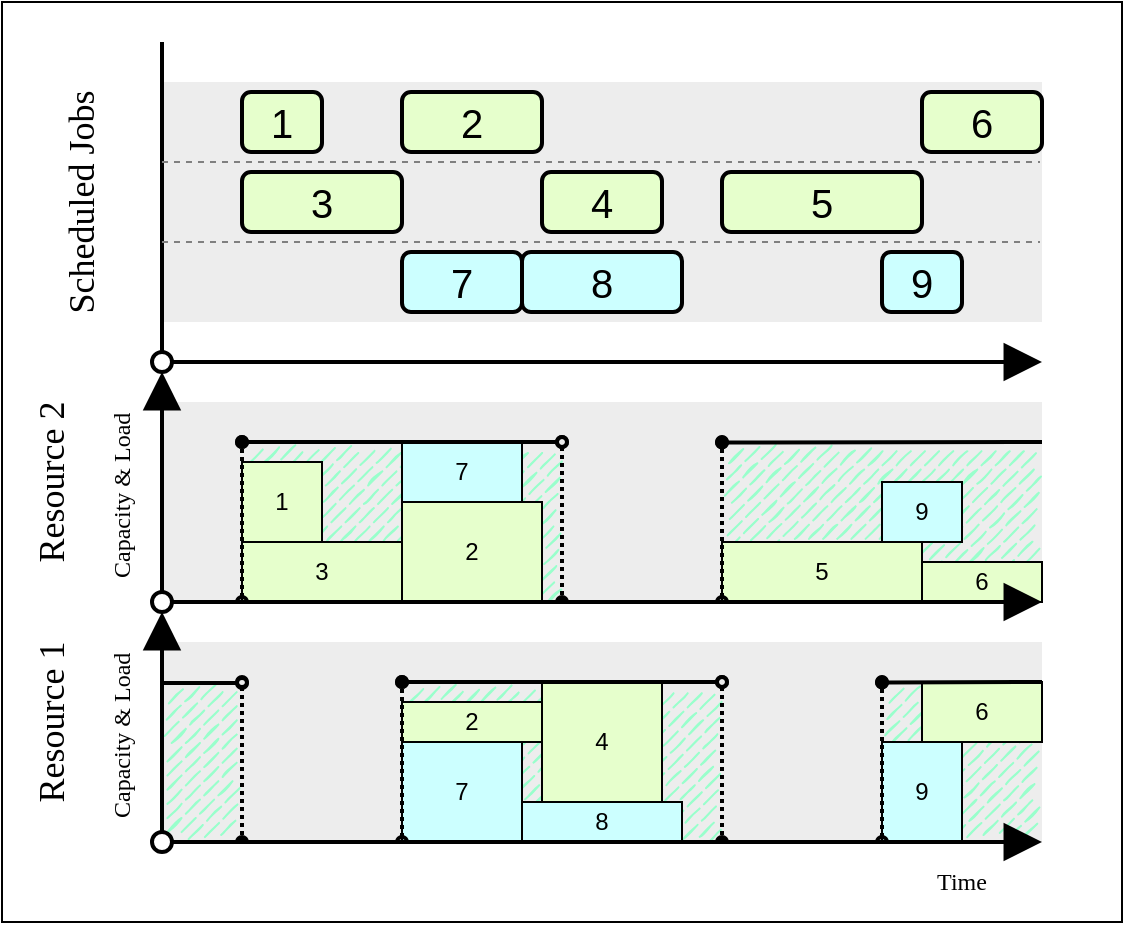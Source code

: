 <mxfile version="21.6.8" type="device" pages="2">
  <diagram name="Schedule" id="iuuxM2fqZh6BfqxOe8Nl">
    <mxGraphModel dx="973" dy="559" grid="1" gridSize="10" guides="1" tooltips="1" connect="1" arrows="1" fold="1" page="1" pageScale="1" pageWidth="827" pageHeight="1169" math="0" shadow="0">
      <root>
        <mxCell id="0" />
        <mxCell id="1" parent="0" />
        <mxCell id="cR3hgSFsSc1Ssb7ASp3C-1" value="" style="rounded=0;whiteSpace=wrap;html=1;movable=1;resizable=1;rotatable=1;deletable=1;editable=1;locked=0;connectable=1;" parent="1" vertex="1">
          <mxGeometry x="160" y="140" width="560" height="460" as="geometry" />
        </mxCell>
        <mxCell id="cR3hgSFsSc1Ssb7ASp3C-166" value="" style="group" parent="1" vertex="1" connectable="0">
          <mxGeometry x="240" y="180" width="440" height="380" as="geometry" />
        </mxCell>
        <mxCell id="cR3hgSFsSc1Ssb7ASp3C-162" value="" style="rounded=0;whiteSpace=wrap;html=1;glass=0;sketch=0;fillStyle=auto;sketchStyle=rough;fontSize=20;strokeColor=none;strokeWidth=1;fillColor=#EDEDED;gradientColor=none;gradientDirection=north;container=0;movable=1;resizable=1;rotatable=1;deletable=1;editable=1;locked=0;connectable=1;" parent="cR3hgSFsSc1Ssb7ASp3C-166" vertex="1">
          <mxGeometry y="280" width="440" height="100" as="geometry" />
        </mxCell>
        <mxCell id="cR3hgSFsSc1Ssb7ASp3C-161" value="" style="rounded=0;whiteSpace=wrap;html=1;glass=0;sketch=0;fillStyle=auto;sketchStyle=rough;fontSize=20;strokeColor=none;strokeWidth=1;fillColor=#EDEDED;gradientColor=none;gradientDirection=north;container=0;movable=1;resizable=1;rotatable=1;deletable=1;editable=1;locked=0;connectable=1;" parent="cR3hgSFsSc1Ssb7ASp3C-166" vertex="1">
          <mxGeometry y="160" width="440" height="100" as="geometry" />
        </mxCell>
        <mxCell id="cR3hgSFsSc1Ssb7ASp3C-11" value="" style="rounded=0;whiteSpace=wrap;html=1;glass=0;sketch=0;fillStyle=auto;sketchStyle=rough;fontSize=20;strokeColor=none;strokeWidth=1;fillColor=#EDEDED;gradientColor=none;gradientDirection=north;container=0;movable=1;resizable=1;rotatable=1;deletable=1;editable=1;locked=0;connectable=1;" parent="cR3hgSFsSc1Ssb7ASp3C-166" vertex="1">
          <mxGeometry width="440" height="120" as="geometry" />
        </mxCell>
        <mxCell id="cR3hgSFsSc1Ssb7ASp3C-157" value="" style="group" parent="1" vertex="1" connectable="0">
          <mxGeometry x="240" y="360" width="440" height="200" as="geometry" />
        </mxCell>
        <mxCell id="cR3hgSFsSc1Ssb7ASp3C-126" value="" style="rounded=0;whiteSpace=wrap;html=1;fontSize=20;strokeWidth=1;fillColor=#99FFCC;strokeColor=none;gradientColor=none;gradientDirection=north;sketch=1;sketchStyle=rough;fillStyle=dashed;perimeterSpacing=0;labelBackgroundColor=none;disableMultiStroke=0;disableMultiStrokeFill=0;dashOffset=10;dashGap=3;hachureGap=5;fillWeight=1;hachureAngle=-45;curveFitting=-5.05;simplification=1;zigzagOffset=-10;fontStyle=0;container=0;" parent="cR3hgSFsSc1Ssb7ASp3C-157" vertex="1">
          <mxGeometry y="120" width="40" height="80" as="geometry" />
        </mxCell>
        <mxCell id="cR3hgSFsSc1Ssb7ASp3C-105" value="" style="rounded=0;whiteSpace=wrap;html=1;fontSize=20;strokeWidth=1;fillColor=#99FFCC;strokeColor=none;gradientColor=none;gradientDirection=north;sketch=1;sketchStyle=rough;fillStyle=dashed;perimeterSpacing=0;labelBackgroundColor=none;disableMultiStroke=0;disableMultiStrokeFill=0;dashOffset=10;dashGap=3;hachureGap=5;fillWeight=1;hachureAngle=-45;curveFitting=-5.05;simplification=1;zigzagOffset=-10;fontStyle=0;container=0;" parent="cR3hgSFsSc1Ssb7ASp3C-157" vertex="1">
          <mxGeometry x="280" width="160" height="80" as="geometry" />
        </mxCell>
        <mxCell id="cR3hgSFsSc1Ssb7ASp3C-107" value="" style="rounded=0;whiteSpace=wrap;html=1;fontSize=20;strokeWidth=1;fillColor=#99FFCC;strokeColor=none;gradientColor=none;gradientDirection=north;sketch=1;sketchStyle=rough;fillStyle=dashed;perimeterSpacing=0;labelBackgroundColor=none;disableMultiStroke=0;disableMultiStrokeFill=0;dashOffset=10;dashGap=3;hachureGap=5;fillWeight=1;hachureAngle=-45;curveFitting=-5.05;simplification=1;zigzagOffset=-10;fontStyle=0;container=0;" parent="cR3hgSFsSc1Ssb7ASp3C-157" vertex="1">
          <mxGeometry x="120" y="120" width="160" height="80" as="geometry" />
        </mxCell>
        <mxCell id="cR3hgSFsSc1Ssb7ASp3C-104" value="" style="rounded=0;whiteSpace=wrap;html=1;fontSize=20;strokeWidth=1;fillColor=#99FFCC;strokeColor=none;gradientColor=none;gradientDirection=north;sketch=1;sketchStyle=rough;fillStyle=dashed;perimeterSpacing=0;labelBackgroundColor=none;disableMultiStroke=0;disableMultiStrokeFill=0;dashOffset=10;dashGap=3;hachureGap=5;fillWeight=1;hachureAngle=-45;curveFitting=-5.05;simplification=1;zigzagOffset=-10;fontStyle=0;container=0;" parent="cR3hgSFsSc1Ssb7ASp3C-157" vertex="1">
          <mxGeometry x="40" width="160" height="80" as="geometry" />
        </mxCell>
        <mxCell id="cR3hgSFsSc1Ssb7ASp3C-119" value="" style="rounded=0;whiteSpace=wrap;html=1;fontSize=20;strokeWidth=1;fillColor=#99FFCC;strokeColor=none;gradientColor=none;gradientDirection=north;sketch=1;sketchStyle=rough;fillStyle=dashed;perimeterSpacing=0;labelBackgroundColor=none;disableMultiStroke=0;disableMultiStrokeFill=0;dashOffset=10;dashGap=3;hachureGap=5;fillWeight=1;hachureAngle=-45;curveFitting=-5.05;simplification=1;zigzagOffset=-10;fontStyle=0;container=0;" parent="cR3hgSFsSc1Ssb7ASp3C-157" vertex="1">
          <mxGeometry x="360" y="120" width="80" height="80" as="geometry" />
        </mxCell>
        <mxCell id="cR3hgSFsSc1Ssb7ASp3C-154" value="" style="group" parent="1" vertex="1" connectable="0">
          <mxGeometry x="280" y="360" width="400" height="200" as="geometry" />
        </mxCell>
        <mxCell id="cR3hgSFsSc1Ssb7ASp3C-141" value="3" style="rounded=0;whiteSpace=wrap;html=1;fillColor=#E6FFCC;" parent="cR3hgSFsSc1Ssb7ASp3C-154" vertex="1">
          <mxGeometry y="50" width="80" height="30" as="geometry" />
        </mxCell>
        <mxCell id="cR3hgSFsSc1Ssb7ASp3C-142" value="1" style="rounded=0;whiteSpace=wrap;html=1;fillColor=#E6FFCC;" parent="cR3hgSFsSc1Ssb7ASp3C-154" vertex="1">
          <mxGeometry y="10" width="40" height="40" as="geometry" />
        </mxCell>
        <mxCell id="cR3hgSFsSc1Ssb7ASp3C-143" value="2" style="rounded=0;whiteSpace=wrap;html=1;fillColor=#E6FFCC;" parent="cR3hgSFsSc1Ssb7ASp3C-154" vertex="1">
          <mxGeometry x="80" y="30" width="70" height="50" as="geometry" />
        </mxCell>
        <mxCell id="cR3hgSFsSc1Ssb7ASp3C-144" value="2" style="rounded=0;whiteSpace=wrap;html=1;fillColor=#E6FFCC;" parent="cR3hgSFsSc1Ssb7ASp3C-154" vertex="1">
          <mxGeometry x="80" y="130" width="70" height="20" as="geometry" />
        </mxCell>
        <mxCell id="cR3hgSFsSc1Ssb7ASp3C-145" value="7" style="rounded=0;whiteSpace=wrap;html=1;fillColor=#CCFFFF;" parent="cR3hgSFsSc1Ssb7ASp3C-154" vertex="1">
          <mxGeometry x="80" width="60" height="30" as="geometry" />
        </mxCell>
        <mxCell id="cR3hgSFsSc1Ssb7ASp3C-146" value="7" style="rounded=0;whiteSpace=wrap;html=1;fillColor=#CCFFFF;" parent="cR3hgSFsSc1Ssb7ASp3C-154" vertex="1">
          <mxGeometry x="80" y="150" width="60" height="50" as="geometry" />
        </mxCell>
        <mxCell id="cR3hgSFsSc1Ssb7ASp3C-147" value="4" style="rounded=0;whiteSpace=wrap;html=1;fillColor=#E6FFCC;" parent="cR3hgSFsSc1Ssb7ASp3C-154" vertex="1">
          <mxGeometry x="150" y="120" width="60" height="60" as="geometry" />
        </mxCell>
        <mxCell id="cR3hgSFsSc1Ssb7ASp3C-148" value="8" style="rounded=0;whiteSpace=wrap;html=1;fillColor=#CCFFFF;" parent="cR3hgSFsSc1Ssb7ASp3C-154" vertex="1">
          <mxGeometry x="140" y="180" width="80" height="20" as="geometry" />
        </mxCell>
        <mxCell id="cR3hgSFsSc1Ssb7ASp3C-149" value="9" style="rounded=0;whiteSpace=wrap;html=1;fillColor=#CCFFFF;" parent="cR3hgSFsSc1Ssb7ASp3C-154" vertex="1">
          <mxGeometry x="320" y="150" width="40" height="50" as="geometry" />
        </mxCell>
        <mxCell id="cR3hgSFsSc1Ssb7ASp3C-150" value="9" style="rounded=0;whiteSpace=wrap;html=1;fillColor=#CCFFFF;" parent="cR3hgSFsSc1Ssb7ASp3C-154" vertex="1">
          <mxGeometry x="320" y="20" width="40" height="30" as="geometry" />
        </mxCell>
        <mxCell id="cR3hgSFsSc1Ssb7ASp3C-151" value="5" style="rounded=0;whiteSpace=wrap;html=1;fillColor=#E6FFCC;" parent="cR3hgSFsSc1Ssb7ASp3C-154" vertex="1">
          <mxGeometry x="240" y="50" width="100" height="30" as="geometry" />
        </mxCell>
        <mxCell id="cR3hgSFsSc1Ssb7ASp3C-152" value="6" style="rounded=0;whiteSpace=wrap;html=1;fillColor=#E6FFCC;" parent="cR3hgSFsSc1Ssb7ASp3C-154" vertex="1">
          <mxGeometry x="340" y="120" width="60" height="30" as="geometry" />
        </mxCell>
        <mxCell id="cR3hgSFsSc1Ssb7ASp3C-153" value="6" style="rounded=0;whiteSpace=wrap;html=1;fillColor=#E6FFCC;" parent="cR3hgSFsSc1Ssb7ASp3C-154" vertex="1">
          <mxGeometry x="340" y="60" width="60" height="20" as="geometry" />
        </mxCell>
        <mxCell id="cR3hgSFsSc1Ssb7ASp3C-158" value="" style="group" parent="1" vertex="1" connectable="0">
          <mxGeometry x="280" y="185" width="400" height="110" as="geometry" />
        </mxCell>
        <mxCell id="cR3hgSFsSc1Ssb7ASp3C-132" value="1" style="rounded=1;whiteSpace=wrap;html=1;fontStyle=0;fontSize=20;strokeWidth=2;fillColor=#E6FFCC;" parent="cR3hgSFsSc1Ssb7ASp3C-158" vertex="1">
          <mxGeometry width="40" height="30" as="geometry" />
        </mxCell>
        <mxCell id="cR3hgSFsSc1Ssb7ASp3C-133" value="2" style="rounded=1;whiteSpace=wrap;html=1;fontStyle=0;fontSize=20;strokeWidth=2;fillColor=#E6FFCC;" parent="cR3hgSFsSc1Ssb7ASp3C-158" vertex="1">
          <mxGeometry x="80" width="70" height="30" as="geometry" />
        </mxCell>
        <mxCell id="cR3hgSFsSc1Ssb7ASp3C-134" value="3" style="rounded=1;whiteSpace=wrap;html=1;fontStyle=0;fontSize=20;strokeWidth=2;fillColor=#E6FFCC;" parent="cR3hgSFsSc1Ssb7ASp3C-158" vertex="1">
          <mxGeometry y="40" width="80" height="30" as="geometry" />
        </mxCell>
        <mxCell id="cR3hgSFsSc1Ssb7ASp3C-135" value="5" style="rounded=1;whiteSpace=wrap;html=1;fontStyle=0;fontSize=20;strokeWidth=2;fillColor=#E6FFCC;" parent="cR3hgSFsSc1Ssb7ASp3C-158" vertex="1">
          <mxGeometry x="240" y="40" width="100" height="30" as="geometry" />
        </mxCell>
        <mxCell id="cR3hgSFsSc1Ssb7ASp3C-136" value="4" style="rounded=1;whiteSpace=wrap;html=1;fontStyle=0;fontSize=20;strokeWidth=2;fillColor=#E6FFCC;" parent="cR3hgSFsSc1Ssb7ASp3C-158" vertex="1">
          <mxGeometry x="150" y="40" width="60" height="30" as="geometry" />
        </mxCell>
        <mxCell id="cR3hgSFsSc1Ssb7ASp3C-137" value="6" style="rounded=1;whiteSpace=wrap;html=1;fontStyle=0;fontSize=20;strokeWidth=2;fillColor=#E6FFCC;strokeColor=#000000;shadow=0;" parent="cR3hgSFsSc1Ssb7ASp3C-158" vertex="1">
          <mxGeometry x="340" width="60" height="30" as="geometry" />
        </mxCell>
        <mxCell id="cR3hgSFsSc1Ssb7ASp3C-138" value="7" style="rounded=1;whiteSpace=wrap;html=1;fontStyle=0;fontSize=20;strokeWidth=2;fillColor=#CCFFFF;" parent="cR3hgSFsSc1Ssb7ASp3C-158" vertex="1">
          <mxGeometry x="80" y="80" width="60" height="30" as="geometry" />
        </mxCell>
        <mxCell id="cR3hgSFsSc1Ssb7ASp3C-139" value="8" style="rounded=1;whiteSpace=wrap;html=1;fontStyle=0;fontSize=20;strokeWidth=2;fillColor=#CCFFFF;" parent="cR3hgSFsSc1Ssb7ASp3C-158" vertex="1">
          <mxGeometry x="140" y="80" width="80" height="30" as="geometry" />
        </mxCell>
        <mxCell id="cR3hgSFsSc1Ssb7ASp3C-140" value="9" style="rounded=1;whiteSpace=wrap;html=1;fontStyle=0;fontSize=20;strokeWidth=2;fillColor=#CCFFFF;strokeColor=#000000;perimeterSpacing=0;glass=0;shadow=0;" parent="cR3hgSFsSc1Ssb7ASp3C-158" vertex="1">
          <mxGeometry x="320" y="80" width="40" height="30" as="geometry" />
        </mxCell>
        <mxCell id="cR3hgSFsSc1Ssb7ASp3C-167" value="" style="group" parent="1" vertex="1" connectable="0">
          <mxGeometry x="235" y="160" width="445" height="411" as="geometry" />
        </mxCell>
        <mxCell id="cR3hgSFsSc1Ssb7ASp3C-87" value="" style="endArrow=oval;html=1;rounded=0;fontSize=20;targetPerimeterSpacing=0;strokeWidth=2;startArrow=oval;startFill=1;endSize=5;startSize=5;endFill=0;movable=1;resizable=1;rotatable=1;deletable=1;editable=1;locked=0;connectable=1;" parent="cR3hgSFsSc1Ssb7ASp3C-167" edge="1">
          <mxGeometry width="50" height="50" relative="1" as="geometry">
            <mxPoint x="45" y="200" as="sourcePoint" />
            <mxPoint x="205" y="200" as="targetPoint" />
          </mxGeometry>
        </mxCell>
        <mxCell id="cR3hgSFsSc1Ssb7ASp3C-88" value="" style="endArrow=oval;html=1;rounded=0;fontSize=20;targetPerimeterSpacing=0;strokeWidth=2;startArrow=oval;startFill=0;endSize=5;startSize=5;jumpStyle=none;jumpSize=6;dashed=1;dashPattern=1 1;endFill=1;movable=1;resizable=1;rotatable=1;deletable=1;editable=1;locked=0;connectable=1;" parent="cR3hgSFsSc1Ssb7ASp3C-167" edge="1">
          <mxGeometry width="50" height="50" relative="1" as="geometry">
            <mxPoint x="45" y="280" as="sourcePoint" />
            <mxPoint x="45" y="200" as="targetPoint" />
          </mxGeometry>
        </mxCell>
        <mxCell id="cR3hgSFsSc1Ssb7ASp3C-89" value="" style="endArrow=oval;html=1;rounded=0;fontSize=20;targetPerimeterSpacing=0;strokeWidth=2;startArrow=oval;startFill=0;endSize=5;startSize=5;jumpStyle=none;jumpSize=6;dashed=1;dashPattern=1 1;endFill=1;movable=1;resizable=1;rotatable=1;deletable=1;editable=1;locked=0;connectable=1;" parent="cR3hgSFsSc1Ssb7ASp3C-167" edge="1">
          <mxGeometry width="50" height="50" relative="1" as="geometry">
            <mxPoint x="205" y="200" as="sourcePoint" />
            <mxPoint x="205" y="280" as="targetPoint" />
          </mxGeometry>
        </mxCell>
        <mxCell id="cR3hgSFsSc1Ssb7ASp3C-61" value="" style="endArrow=block;html=1;rounded=0;fontSize=20;startSize=5;endSize=14;targetPerimeterSpacing=0;strokeWidth=2;jumpStyle=none;jumpSize=6;fontStyle=0;fontFamily=Verdana;endFill=1;labelBackgroundColor=none;spacingLeft=0;spacing=2;labelPosition=center;verticalLabelPosition=middle;align=center;verticalAlign=middle;entryX=0.5;entryY=1;entryDx=0;entryDy=0;movable=1;resizable=1;rotatable=1;deletable=1;editable=1;locked=0;connectable=1;" parent="cR3hgSFsSc1Ssb7ASp3C-167" target="cR3hgSFsSc1Ssb7ASp3C-93" edge="1">
          <mxGeometry x="0.818" y="-16" width="50" height="50" relative="1" as="geometry">
            <mxPoint x="5" y="280" as="sourcePoint" />
            <mxPoint x="5" y="170" as="targetPoint" />
            <mxPoint as="offset" />
          </mxGeometry>
        </mxCell>
        <mxCell id="cR3hgSFsSc1Ssb7ASp3C-67" value="" style="endArrow=block;html=1;rounded=0;fontSize=20;startSize=5;endSize=14;targetPerimeterSpacing=0;strokeWidth=2;jumpStyle=none;jumpSize=6;fontStyle=0;fontFamily=Verdana;endFill=1;labelBackgroundColor=none;spacingLeft=0;spacing=2;labelPosition=center;verticalLabelPosition=middle;align=center;verticalAlign=middle;movable=1;resizable=1;rotatable=1;deletable=1;editable=1;locked=0;connectable=1;" parent="cR3hgSFsSc1Ssb7ASp3C-167" source="cR3hgSFsSc1Ssb7ASp3C-93" edge="1">
          <mxGeometry x="0.818" y="-16" width="50" height="50" relative="1" as="geometry">
            <mxPoint x="15" y="160" as="sourcePoint" />
            <mxPoint x="445" y="160" as="targetPoint" />
            <mxPoint as="offset" />
          </mxGeometry>
        </mxCell>
        <mxCell id="cR3hgSFsSc1Ssb7ASp3C-72" value="" style="endArrow=none;html=1;rounded=0;fontSize=20;startSize=5;endSize=14;targetPerimeterSpacing=0;strokeWidth=2;jumpStyle=none;jumpSize=6;fontStyle=0;fontFamily=Verdana;endFill=0;labelBackgroundColor=none;spacingLeft=0;spacing=2;labelPosition=center;verticalLabelPosition=middle;align=center;verticalAlign=middle;movable=1;resizable=1;rotatable=1;deletable=1;editable=1;locked=0;connectable=1;" parent="cR3hgSFsSc1Ssb7ASp3C-167" source="cR3hgSFsSc1Ssb7ASp3C-93" edge="1">
          <mxGeometry x="0.818" y="-16" width="50" height="50" relative="1" as="geometry">
            <mxPoint x="5" y="150" as="sourcePoint" />
            <mxPoint x="5" as="targetPoint" />
            <mxPoint as="offset" />
          </mxGeometry>
        </mxCell>
        <mxCell id="cR3hgSFsSc1Ssb7ASp3C-93" value="" style="ellipse;whiteSpace=wrap;html=1;strokeWidth=2;movable=1;resizable=1;rotatable=1;deletable=1;editable=1;locked=0;connectable=1;fillColor=#FFFFFF;" parent="cR3hgSFsSc1Ssb7ASp3C-167" vertex="1">
          <mxGeometry y="155" width="10" height="10" as="geometry" />
        </mxCell>
        <mxCell id="cR3hgSFsSc1Ssb7ASp3C-94" value="" style="endArrow=oval;html=1;rounded=0;fontSize=20;targetPerimeterSpacing=0;strokeWidth=2;startArrow=oval;startFill=0;endSize=5;startSize=5;jumpStyle=none;jumpSize=6;dashed=1;dashPattern=1 1;endFill=1;movable=1;resizable=1;rotatable=1;deletable=1;editable=1;locked=0;connectable=1;" parent="cR3hgSFsSc1Ssb7ASp3C-167" edge="1">
          <mxGeometry width="50" height="50" relative="1" as="geometry">
            <mxPoint x="285" y="280" as="sourcePoint" />
            <mxPoint x="285" y="200" as="targetPoint" />
          </mxGeometry>
        </mxCell>
        <mxCell id="cR3hgSFsSc1Ssb7ASp3C-96" value="" style="endArrow=none;html=1;rounded=0;fontSize=20;targetPerimeterSpacing=0;strokeWidth=2;startArrow=oval;startFill=1;endSize=5;startSize=5;endFill=0;movable=1;resizable=1;rotatable=1;deletable=1;editable=1;locked=0;connectable=1;" parent="cR3hgSFsSc1Ssb7ASp3C-167" edge="1">
          <mxGeometry width="50" height="50" relative="1" as="geometry">
            <mxPoint x="285" y="200.29" as="sourcePoint" />
            <mxPoint x="445" y="200" as="targetPoint" />
          </mxGeometry>
        </mxCell>
        <mxCell id="cR3hgSFsSc1Ssb7ASp3C-109" value="" style="endArrow=oval;html=1;rounded=0;fontSize=20;targetPerimeterSpacing=0;strokeWidth=2;startArrow=oval;startFill=1;endSize=5;startSize=5;endFill=0;movable=1;resizable=1;rotatable=1;deletable=1;editable=1;locked=0;connectable=1;" parent="cR3hgSFsSc1Ssb7ASp3C-167" edge="1">
          <mxGeometry width="50" height="50" relative="1" as="geometry">
            <mxPoint x="125" y="320" as="sourcePoint" />
            <mxPoint x="285" y="320" as="targetPoint" />
          </mxGeometry>
        </mxCell>
        <mxCell id="cR3hgSFsSc1Ssb7ASp3C-110" value="" style="endArrow=oval;html=1;rounded=0;fontSize=20;targetPerimeterSpacing=0;strokeWidth=2;startArrow=oval;startFill=0;endSize=5;startSize=5;jumpStyle=none;jumpSize=6;dashed=1;dashPattern=1 1;endFill=1;movable=1;resizable=1;rotatable=1;deletable=1;editable=1;locked=0;connectable=1;" parent="cR3hgSFsSc1Ssb7ASp3C-167" edge="1">
          <mxGeometry width="50" height="50" relative="1" as="geometry">
            <mxPoint x="125" y="400" as="sourcePoint" />
            <mxPoint x="125" y="320" as="targetPoint" />
          </mxGeometry>
        </mxCell>
        <mxCell id="cR3hgSFsSc1Ssb7ASp3C-111" value="" style="endArrow=oval;html=1;rounded=0;fontSize=20;targetPerimeterSpacing=0;strokeWidth=2;startArrow=oval;startFill=0;endSize=5;startSize=5;jumpStyle=none;jumpSize=6;dashed=1;dashPattern=1 1;endFill=1;movable=1;resizable=1;rotatable=1;deletable=1;editable=1;locked=0;connectable=1;" parent="cR3hgSFsSc1Ssb7ASp3C-167" edge="1">
          <mxGeometry width="50" height="50" relative="1" as="geometry">
            <mxPoint x="285" y="320" as="sourcePoint" />
            <mxPoint x="285" y="400" as="targetPoint" />
          </mxGeometry>
        </mxCell>
        <mxCell id="cR3hgSFsSc1Ssb7ASp3C-121" value="" style="endArrow=oval;html=1;rounded=0;fontSize=20;targetPerimeterSpacing=0;strokeWidth=2;startArrow=oval;startFill=0;endSize=5;startSize=5;jumpStyle=none;jumpSize=6;dashed=1;dashPattern=1 1;endFill=1;movable=1;resizable=1;rotatable=1;deletable=1;editable=1;locked=0;connectable=1;" parent="cR3hgSFsSc1Ssb7ASp3C-167" edge="1">
          <mxGeometry width="50" height="50" relative="1" as="geometry">
            <mxPoint x="365" y="400" as="sourcePoint" />
            <mxPoint x="365" y="320" as="targetPoint" />
          </mxGeometry>
        </mxCell>
        <mxCell id="cR3hgSFsSc1Ssb7ASp3C-123" value="" style="endArrow=none;html=1;rounded=0;fontSize=20;targetPerimeterSpacing=0;strokeWidth=2;startArrow=oval;startFill=1;endSize=5;startSize=5;endFill=0;movable=1;resizable=1;rotatable=1;deletable=1;editable=1;locked=0;connectable=1;" parent="cR3hgSFsSc1Ssb7ASp3C-167" edge="1">
          <mxGeometry width="50" height="50" relative="1" as="geometry">
            <mxPoint x="365" y="320.29" as="sourcePoint" />
            <mxPoint x="445" y="320" as="targetPoint" />
          </mxGeometry>
        </mxCell>
        <mxCell id="cR3hgSFsSc1Ssb7ASp3C-124" value="" style="endArrow=oval;html=1;rounded=0;fontSize=20;targetPerimeterSpacing=0;strokeWidth=2;startArrow=none;startFill=0;endSize=5;startSize=5;endFill=0;fontStyle=0" parent="cR3hgSFsSc1Ssb7ASp3C-167" edge="1">
          <mxGeometry width="50" height="50" relative="1" as="geometry">
            <mxPoint x="5" y="320.53" as="sourcePoint" />
            <mxPoint x="45" y="320.53" as="targetPoint" />
          </mxGeometry>
        </mxCell>
        <mxCell id="cR3hgSFsSc1Ssb7ASp3C-125" value="" style="endArrow=oval;html=1;rounded=0;fontSize=20;targetPerimeterSpacing=0;strokeWidth=2;startArrow=oval;startFill=0;endSize=5;startSize=5;jumpStyle=none;jumpSize=6;dashed=1;dashPattern=1 1;endFill=1;movable=1;resizable=1;rotatable=1;deletable=1;editable=1;locked=0;connectable=1;" parent="cR3hgSFsSc1Ssb7ASp3C-167" edge="1">
          <mxGeometry width="50" height="50" relative="1" as="geometry">
            <mxPoint x="45" y="320" as="sourcePoint" />
            <mxPoint x="45" y="400" as="targetPoint" />
          </mxGeometry>
        </mxCell>
        <mxCell id="cR3hgSFsSc1Ssb7ASp3C-74" value="" style="endArrow=none;dashed=1;html=1;strokeWidth=1;rounded=0;fontSize=20;startSize=5;endSize=5;targetPerimeterSpacing=0;jumpStyle=none;jumpSize=6;strokeColor=#808080;fontStyle=0;movable=1;resizable=1;rotatable=1;deletable=1;editable=1;locked=0;connectable=1;" parent="cR3hgSFsSc1Ssb7ASp3C-167" edge="1">
          <mxGeometry width="50" height="50" relative="1" as="geometry">
            <mxPoint x="5" y="60" as="sourcePoint" />
            <mxPoint x="444" y="60.01" as="targetPoint" />
          </mxGeometry>
        </mxCell>
        <mxCell id="cR3hgSFsSc1Ssb7ASp3C-75" value="" style="endArrow=none;dashed=1;html=1;strokeWidth=1;rounded=0;fontSize=20;startSize=5;endSize=5;targetPerimeterSpacing=0;jumpStyle=none;jumpSize=6;strokeColor=#808080;fontStyle=0;movable=1;resizable=1;rotatable=1;deletable=1;editable=1;locked=0;connectable=1;" parent="cR3hgSFsSc1Ssb7ASp3C-167" edge="1">
          <mxGeometry width="50" height="50" relative="1" as="geometry">
            <mxPoint x="5" y="100" as="sourcePoint" />
            <mxPoint x="444" y="100.01" as="targetPoint" />
          </mxGeometry>
        </mxCell>
        <mxCell id="cR3hgSFsSc1Ssb7ASp3C-22" value="" style="endArrow=block;html=1;rounded=0;fontSize=20;startSize=5;endSize=14;targetPerimeterSpacing=0;strokeWidth=2;jumpStyle=none;jumpSize=6;fontStyle=0;fontFamily=Verdana;endFill=1;labelBackgroundColor=none;spacingLeft=0;spacing=2;labelPosition=center;verticalLabelPosition=middle;align=center;verticalAlign=middle;movable=1;resizable=1;rotatable=1;deletable=1;editable=1;locked=0;connectable=1;" parent="cR3hgSFsSc1Ssb7ASp3C-167" edge="1">
          <mxGeometry x="0.818" y="-16" width="50" height="50" relative="1" as="geometry">
            <mxPoint x="10" y="400" as="sourcePoint" />
            <mxPoint x="445" y="400" as="targetPoint" />
            <mxPoint as="offset" />
          </mxGeometry>
        </mxCell>
        <mxCell id="cR3hgSFsSc1Ssb7ASp3C-64" value="" style="endArrow=block;html=1;rounded=0;fontSize=20;startSize=5;endSize=14;targetPerimeterSpacing=0;strokeWidth=2;jumpStyle=none;jumpSize=6;fontStyle=0;fontFamily=Verdana;endFill=1;labelBackgroundColor=none;spacingLeft=0;spacing=2;labelPosition=center;verticalLabelPosition=middle;align=center;verticalAlign=middle;movable=1;resizable=1;rotatable=1;deletable=1;editable=1;locked=0;connectable=1;" parent="cR3hgSFsSc1Ssb7ASp3C-167" edge="1">
          <mxGeometry x="0.818" y="-16" width="50" height="50" relative="1" as="geometry">
            <mxPoint x="5" y="280" as="sourcePoint" />
            <mxPoint x="445" y="280" as="targetPoint" />
            <mxPoint as="offset" />
          </mxGeometry>
        </mxCell>
        <mxCell id="cR3hgSFsSc1Ssb7ASp3C-165" value="" style="rounded=0;whiteSpace=wrap;html=1;strokeColor=none;" parent="cR3hgSFsSc1Ssb7ASp3C-167" vertex="1">
          <mxGeometry x="5" y="281" width="420" height="10" as="geometry" />
        </mxCell>
        <mxCell id="cR3hgSFsSc1Ssb7ASp3C-163" value="" style="rounded=0;whiteSpace=wrap;html=1;strokeColor=none;" parent="cR3hgSFsSc1Ssb7ASp3C-167" vertex="1">
          <mxGeometry x="5" y="401" width="420" height="10" as="geometry" />
        </mxCell>
        <mxCell id="cR3hgSFsSc1Ssb7ASp3C-62" value="" style="ellipse;whiteSpace=wrap;html=1;strokeWidth=2;movable=1;resizable=1;rotatable=1;deletable=1;editable=1;locked=0;connectable=1;fillColor=#FFFFFF;" parent="cR3hgSFsSc1Ssb7ASp3C-167" vertex="1">
          <mxGeometry y="275" width="10" height="10" as="geometry" />
        </mxCell>
        <mxCell id="cR3hgSFsSc1Ssb7ASp3C-92" value="" style="ellipse;whiteSpace=wrap;html=1;strokeWidth=2;movable=1;resizable=1;rotatable=1;deletable=1;editable=1;locked=0;connectable=1;fillColor=#FFFFFF;" parent="cR3hgSFsSc1Ssb7ASp3C-167" vertex="1">
          <mxGeometry y="395" width="10" height="10" as="geometry" />
        </mxCell>
        <mxCell id="cR3hgSFsSc1Ssb7ASp3C-53" value="" style="endArrow=block;html=1;rounded=0;fontSize=20;startSize=5;endSize=14;targetPerimeterSpacing=0;strokeWidth=2;jumpStyle=none;jumpSize=6;fontStyle=0;fontFamily=Verdana;endFill=1;labelBackgroundColor=none;spacingLeft=0;spacing=2;labelPosition=center;verticalLabelPosition=middle;align=center;verticalAlign=middle;movable=1;resizable=1;rotatable=1;deletable=1;editable=1;locked=0;connectable=1;entryX=0.5;entryY=1;entryDx=0;entryDy=0;" parent="cR3hgSFsSc1Ssb7ASp3C-167" source="cR3hgSFsSc1Ssb7ASp3C-92" target="cR3hgSFsSc1Ssb7ASp3C-62" edge="1">
          <mxGeometry x="0.818" y="-16" width="50" height="50" relative="1" as="geometry">
            <mxPoint x="5" y="390" as="sourcePoint" />
            <mxPoint x="5" y="290" as="targetPoint" />
            <mxPoint as="offset" />
          </mxGeometry>
        </mxCell>
        <mxCell id="cR3hgSFsSc1Ssb7ASp3C-168" value="" style="group" parent="1" vertex="1" connectable="0">
          <mxGeometry x="170" y="180" width="490" height="410" as="geometry" />
        </mxCell>
        <mxCell id="cR3hgSFsSc1Ssb7ASp3C-23" value="Time" style="text;html=1;strokeColor=none;fillColor=none;align=center;verticalAlign=middle;whiteSpace=wrap;rounded=0;glass=0;sketch=0;fillStyle=auto;sketchStyle=rough;fontFamily=Verdana;fontSize=12;container=0;movable=1;resizable=1;rotatable=1;deletable=1;editable=1;locked=0;connectable=1;" parent="cR3hgSFsSc1Ssb7ASp3C-168" vertex="1">
          <mxGeometry x="450" y="390" width="40" height="20" as="geometry" />
        </mxCell>
        <mxCell id="cR3hgSFsSc1Ssb7ASp3C-55" value="Capacity &amp;amp;&amp;nbsp;Load" style="text;html=1;strokeColor=none;fillColor=none;align=left;verticalAlign=middle;whiteSpace=wrap;rounded=0;glass=0;sketch=0;fillStyle=auto;sketchStyle=rough;fontFamily=Verdana;fontSize=12;container=0;horizontal=0;movable=1;resizable=1;rotatable=1;deletable=1;editable=1;locked=0;connectable=1;" parent="cR3hgSFsSc1Ssb7ASp3C-168" vertex="1">
          <mxGeometry x="40" y="270" width="20" height="100" as="geometry" />
        </mxCell>
        <mxCell id="cR3hgSFsSc1Ssb7ASp3C-68" value="Resource 1" style="text;html=1;strokeColor=none;fillColor=none;align=center;verticalAlign=middle;whiteSpace=wrap;rounded=0;glass=0;sketch=0;fillStyle=auto;sketchStyle=rough;fontFamily=Verdana;fontSize=18;container=0;horizontal=0;movable=1;resizable=1;rotatable=1;deletable=1;editable=1;locked=0;connectable=1;" parent="cR3hgSFsSc1Ssb7ASp3C-168" vertex="1">
          <mxGeometry y="260" width="30" height="120" as="geometry" />
        </mxCell>
        <mxCell id="cR3hgSFsSc1Ssb7ASp3C-69" value="Resource 2" style="text;html=1;strokeColor=none;fillColor=none;align=center;verticalAlign=middle;whiteSpace=wrap;rounded=0;glass=0;sketch=0;fillStyle=auto;sketchStyle=rough;fontFamily=Verdana;fontSize=18;container=0;horizontal=0;movable=1;resizable=1;rotatable=1;deletable=1;editable=1;locked=0;connectable=1;" parent="cR3hgSFsSc1Ssb7ASp3C-168" vertex="1">
          <mxGeometry y="140" width="30" height="120" as="geometry" />
        </mxCell>
        <mxCell id="cR3hgSFsSc1Ssb7ASp3C-71" value="Capacity &amp;amp; Load" style="text;html=1;strokeColor=none;fillColor=none;align=left;verticalAlign=middle;whiteSpace=wrap;rounded=0;glass=0;sketch=0;fillStyle=auto;sketchStyle=rough;fontFamily=Verdana;fontSize=12;container=0;horizontal=0;movable=1;resizable=1;rotatable=1;deletable=1;editable=1;locked=0;connectable=1;" parent="cR3hgSFsSc1Ssb7ASp3C-168" vertex="1">
          <mxGeometry x="40" y="150" width="20" height="100" as="geometry" />
        </mxCell>
        <mxCell id="cR3hgSFsSc1Ssb7ASp3C-77" value="Scheduled Jobs" style="text;html=1;strokeColor=none;fillColor=none;align=center;verticalAlign=middle;whiteSpace=wrap;rounded=0;glass=0;sketch=0;fillStyle=auto;sketchStyle=rough;fontFamily=Verdana;fontSize=18;container=0;horizontal=0;movable=1;resizable=1;rotatable=1;deletable=1;editable=1;locked=0;connectable=1;" parent="cR3hgSFsSc1Ssb7ASp3C-168" vertex="1">
          <mxGeometry width="60" height="120" as="geometry" />
        </mxCell>
      </root>
    </mxGraphModel>
  </diagram>
  <diagram name="Schedule-Relaxed" id="fWke8sq0ZXTEMhkNPzvW">
    <mxGraphModel dx="973" dy="559" grid="1" gridSize="10" guides="1" tooltips="1" connect="1" arrows="1" fold="1" page="1" pageScale="1" pageWidth="827" pageHeight="1169" math="0" shadow="0">
      <root>
        <mxCell id="xbkPj5xT5vfgv8Ufa0dp-0" />
        <mxCell id="xbkPj5xT5vfgv8Ufa0dp-1" parent="xbkPj5xT5vfgv8Ufa0dp-0" />
        <mxCell id="xbkPj5xT5vfgv8Ufa0dp-2" value="" style="rounded=0;whiteSpace=wrap;html=1;movable=1;resizable=1;rotatable=1;deletable=1;editable=1;locked=0;connectable=1;" vertex="1" parent="xbkPj5xT5vfgv8Ufa0dp-1">
          <mxGeometry x="150" y="140" width="560" height="460" as="geometry" />
        </mxCell>
        <mxCell id="xbkPj5xT5vfgv8Ufa0dp-4" value="" style="rounded=0;whiteSpace=wrap;html=1;glass=0;sketch=0;fillStyle=auto;sketchStyle=rough;fontSize=20;strokeColor=none;strokeWidth=1;fillColor=#EDEDED;gradientColor=none;gradientDirection=north;container=0;movable=1;resizable=1;rotatable=1;deletable=1;editable=1;locked=0;connectable=1;" vertex="1" parent="xbkPj5xT5vfgv8Ufa0dp-1">
          <mxGeometry x="240" y="460" width="440" height="100" as="geometry" />
        </mxCell>
        <mxCell id="xbkPj5xT5vfgv8Ufa0dp-5" value="" style="rounded=0;whiteSpace=wrap;html=1;glass=0;sketch=0;fillStyle=auto;sketchStyle=rough;fontSize=20;strokeColor=none;strokeWidth=1;fillColor=#EDEDED;gradientColor=none;gradientDirection=north;container=0;movable=1;resizable=1;rotatable=1;deletable=1;editable=1;locked=0;connectable=1;" vertex="1" parent="xbkPj5xT5vfgv8Ufa0dp-1">
          <mxGeometry x="240" y="340" width="440" height="100" as="geometry" />
        </mxCell>
        <mxCell id="xbkPj5xT5vfgv8Ufa0dp-6" value="" style="rounded=0;whiteSpace=wrap;html=1;glass=0;sketch=0;fillStyle=auto;sketchStyle=rough;fontSize=20;strokeColor=none;strokeWidth=1;fillColor=#EDEDED;gradientColor=none;gradientDirection=north;container=0;movable=1;resizable=1;rotatable=1;deletable=1;editable=1;locked=0;connectable=1;" vertex="1" parent="xbkPj5xT5vfgv8Ufa0dp-1">
          <mxGeometry x="240" y="180" width="440" height="120" as="geometry" />
        </mxCell>
        <mxCell id="xbkPj5xT5vfgv8Ufa0dp-12" value="" style="rounded=0;whiteSpace=wrap;html=1;fontSize=20;strokeWidth=1;fillColor=#B3B3B3;strokeColor=none;gradientColor=none;gradientDirection=north;sketch=1;sketchStyle=rough;fillStyle=dashed;perimeterSpacing=0;labelBackgroundColor=none;disableMultiStroke=0;disableMultiStrokeFill=0;dashOffset=10;dashGap=3;hachureGap=5;fillWeight=1;hachureAngle=-45;curveFitting=-5.05;simplification=1;zigzagOffset=-10;fontStyle=0;container=0;" vertex="1" parent="xbkPj5xT5vfgv8Ufa0dp-1">
          <mxGeometry x="600" y="480" width="80" height="80" as="geometry" />
        </mxCell>
        <mxCell id="xbkPj5xT5vfgv8Ufa0dp-9" value="" style="rounded=0;whiteSpace=wrap;html=1;fontSize=20;strokeWidth=1;fillColor=#B3B3B3;strokeColor=none;gradientColor=none;gradientDirection=north;sketch=1;sketchStyle=rough;fillStyle=dashed;perimeterSpacing=0;labelBackgroundColor=none;disableMultiStroke=0;disableMultiStrokeFill=0;dashOffset=10;dashGap=3;hachureGap=5;fillWeight=1;hachureAngle=-45;curveFitting=-5.05;simplification=1;zigzagOffset=-10;fontStyle=0;container=0;" vertex="1" parent="xbkPj5xT5vfgv8Ufa0dp-1">
          <mxGeometry x="520" y="360" width="160" height="80" as="geometry" />
        </mxCell>
        <mxCell id="q_a5f2ZiDHNTASsBvk1u-6" value="" style="rounded=0;whiteSpace=wrap;html=1;fontSize=20;strokeWidth=1;fillColor=#B3B3B3;strokeColor=none;gradientColor=none;gradientDirection=north;sketch=1;sketchStyle=rough;fillStyle=dashed;perimeterSpacing=0;labelBackgroundColor=none;disableMultiStroke=0;disableMultiStrokeFill=0;dashOffset=10;dashGap=3;hachureGap=5;fillWeight=1;hachureAngle=-45;curveFitting=-5.05;simplification=1;zigzagOffset=-10;fontStyle=0;container=0;" vertex="1" parent="xbkPj5xT5vfgv8Ufa0dp-1">
          <mxGeometry x="440" y="480" width="80" height="80" as="geometry" />
        </mxCell>
        <mxCell id="xbkPj5xT5vfgv8Ufa0dp-28" value="1" style="rounded=1;whiteSpace=wrap;html=1;fontStyle=0;fontSize=20;strokeWidth=2;fillColor=#E6FFCC;" vertex="1" parent="xbkPj5xT5vfgv8Ufa0dp-1">
          <mxGeometry x="280" y="185" width="40" height="30" as="geometry" />
        </mxCell>
        <mxCell id="xbkPj5xT5vfgv8Ufa0dp-29" value="2" style="rounded=1;whiteSpace=wrap;html=1;fontStyle=0;fontSize=20;strokeWidth=2;fillColor=#E6FFCC;" vertex="1" parent="xbkPj5xT5vfgv8Ufa0dp-1">
          <mxGeometry x="360" y="185" width="70" height="30" as="geometry" />
        </mxCell>
        <mxCell id="xbkPj5xT5vfgv8Ufa0dp-30" value="3" style="rounded=1;whiteSpace=wrap;html=1;fontStyle=0;fontSize=20;strokeWidth=2;fillColor=#E6FFCC;" vertex="1" parent="xbkPj5xT5vfgv8Ufa0dp-1">
          <mxGeometry x="280" y="225" width="80" height="30" as="geometry" />
        </mxCell>
        <mxCell id="xbkPj5xT5vfgv8Ufa0dp-32" value="4" style="rounded=1;whiteSpace=wrap;html=1;fontStyle=0;fontSize=20;strokeWidth=2;fillColor=#E6FFCC;" vertex="1" parent="xbkPj5xT5vfgv8Ufa0dp-1">
          <mxGeometry x="430" y="225" width="60" height="30" as="geometry" />
        </mxCell>
        <mxCell id="xbkPj5xT5vfgv8Ufa0dp-34" value="7" style="rounded=1;whiteSpace=wrap;html=1;fontStyle=0;fontSize=20;strokeWidth=2;fillColor=#CCFFFF;" vertex="1" parent="xbkPj5xT5vfgv8Ufa0dp-1">
          <mxGeometry x="360" y="265" width="60" height="30" as="geometry" />
        </mxCell>
        <mxCell id="xbkPj5xT5vfgv8Ufa0dp-35" value="8" style="rounded=1;whiteSpace=wrap;html=1;fontStyle=0;fontSize=20;strokeWidth=2;fillColor=#CCFFFF;" vertex="1" parent="xbkPj5xT5vfgv8Ufa0dp-1">
          <mxGeometry x="420" y="265" width="80" height="30" as="geometry" />
        </mxCell>
        <mxCell id="xbkPj5xT5vfgv8Ufa0dp-38" value="" style="endArrow=oval;html=1;rounded=0;fontSize=20;targetPerimeterSpacing=0;strokeWidth=2;startArrow=oval;startFill=1;endSize=5;startSize=5;endFill=0;movable=1;resizable=1;rotatable=1;deletable=1;editable=1;locked=0;connectable=1;" edge="1" parent="xbkPj5xT5vfgv8Ufa0dp-1">
          <mxGeometry width="50" height="50" relative="1" as="geometry">
            <mxPoint x="280" y="360" as="sourcePoint" />
            <mxPoint x="440" y="360" as="targetPoint" />
          </mxGeometry>
        </mxCell>
        <mxCell id="xbkPj5xT5vfgv8Ufa0dp-39" value="" style="endArrow=oval;html=1;rounded=0;fontSize=20;targetPerimeterSpacing=0;strokeWidth=2;startArrow=oval;startFill=0;endSize=5;startSize=5;jumpStyle=none;jumpSize=6;dashed=1;dashPattern=1 1;endFill=1;movable=1;resizable=1;rotatable=1;deletable=1;editable=1;locked=0;connectable=1;" edge="1" parent="xbkPj5xT5vfgv8Ufa0dp-1">
          <mxGeometry width="50" height="50" relative="1" as="geometry">
            <mxPoint x="280" y="440" as="sourcePoint" />
            <mxPoint x="280" y="360" as="targetPoint" />
          </mxGeometry>
        </mxCell>
        <mxCell id="xbkPj5xT5vfgv8Ufa0dp-41" value="" style="endArrow=block;html=1;rounded=0;fontSize=20;startSize=5;endSize=14;targetPerimeterSpacing=0;strokeWidth=2;jumpStyle=none;jumpSize=6;fontStyle=0;fontFamily=Verdana;endFill=1;labelBackgroundColor=none;spacingLeft=0;spacing=2;labelPosition=center;verticalLabelPosition=middle;align=center;verticalAlign=middle;entryX=0.5;entryY=1;entryDx=0;entryDy=0;movable=1;resizable=1;rotatable=1;deletable=1;editable=1;locked=0;connectable=1;" edge="1" parent="xbkPj5xT5vfgv8Ufa0dp-1" target="xbkPj5xT5vfgv8Ufa0dp-44">
          <mxGeometry x="0.818" y="-16" width="50" height="50" relative="1" as="geometry">
            <mxPoint x="240" y="440" as="sourcePoint" />
            <mxPoint x="240" y="330" as="targetPoint" />
            <mxPoint as="offset" />
          </mxGeometry>
        </mxCell>
        <mxCell id="xbkPj5xT5vfgv8Ufa0dp-42" value="" style="endArrow=block;html=1;rounded=0;fontSize=20;startSize=5;endSize=14;targetPerimeterSpacing=0;strokeWidth=2;jumpStyle=none;jumpSize=6;fontStyle=0;fontFamily=Verdana;endFill=1;labelBackgroundColor=none;spacingLeft=0;spacing=2;labelPosition=center;verticalLabelPosition=middle;align=center;verticalAlign=middle;movable=1;resizable=1;rotatable=1;deletable=1;editable=1;locked=0;connectable=1;" edge="1" parent="xbkPj5xT5vfgv8Ufa0dp-1" source="xbkPj5xT5vfgv8Ufa0dp-44">
          <mxGeometry x="0.818" y="-16" width="50" height="50" relative="1" as="geometry">
            <mxPoint x="250" y="320" as="sourcePoint" />
            <mxPoint x="680" y="320" as="targetPoint" />
            <mxPoint as="offset" />
          </mxGeometry>
        </mxCell>
        <mxCell id="xbkPj5xT5vfgv8Ufa0dp-43" value="" style="endArrow=none;html=1;rounded=0;fontSize=20;startSize=5;endSize=14;targetPerimeterSpacing=0;strokeWidth=2;jumpStyle=none;jumpSize=6;fontStyle=0;fontFamily=Verdana;endFill=0;labelBackgroundColor=none;spacingLeft=0;spacing=2;labelPosition=center;verticalLabelPosition=middle;align=center;verticalAlign=middle;movable=1;resizable=1;rotatable=1;deletable=1;editable=1;locked=0;connectable=1;" edge="1" parent="xbkPj5xT5vfgv8Ufa0dp-1" source="xbkPj5xT5vfgv8Ufa0dp-44">
          <mxGeometry x="0.818" y="-16" width="50" height="50" relative="1" as="geometry">
            <mxPoint x="240" y="310" as="sourcePoint" />
            <mxPoint x="240" y="160" as="targetPoint" />
            <mxPoint as="offset" />
          </mxGeometry>
        </mxCell>
        <mxCell id="xbkPj5xT5vfgv8Ufa0dp-44" value="" style="ellipse;whiteSpace=wrap;html=1;strokeWidth=2;movable=1;resizable=1;rotatable=1;deletable=1;editable=1;locked=0;connectable=1;fillColor=#FFFFFF;" vertex="1" parent="xbkPj5xT5vfgv8Ufa0dp-1">
          <mxGeometry x="235" y="315" width="10" height="10" as="geometry" />
        </mxCell>
        <mxCell id="xbkPj5xT5vfgv8Ufa0dp-45" value="" style="endArrow=oval;html=1;rounded=0;fontSize=20;targetPerimeterSpacing=0;strokeWidth=1;startArrow=oval;startFill=0;endSize=5;startSize=5;jumpStyle=none;jumpSize=6;dashed=1;dashPattern=1 1;endFill=1;movable=1;resizable=1;rotatable=1;deletable=1;editable=1;locked=0;connectable=1;strokeColor=#666666;" edge="1" parent="xbkPj5xT5vfgv8Ufa0dp-1">
          <mxGeometry width="50" height="50" relative="1" as="geometry">
            <mxPoint x="520" y="440" as="sourcePoint" />
            <mxPoint x="520" y="360" as="targetPoint" />
          </mxGeometry>
        </mxCell>
        <mxCell id="xbkPj5xT5vfgv8Ufa0dp-46" value="" style="endArrow=none;html=1;rounded=0;fontSize=20;targetPerimeterSpacing=0;strokeWidth=1;startArrow=oval;startFill=1;endSize=5;startSize=5;endFill=0;movable=1;resizable=1;rotatable=1;deletable=1;editable=1;locked=0;connectable=1;strokeColor=#666666;" edge="1" parent="xbkPj5xT5vfgv8Ufa0dp-1">
          <mxGeometry width="50" height="50" relative="1" as="geometry">
            <mxPoint x="520" y="360.29" as="sourcePoint" />
            <mxPoint x="680" y="360" as="targetPoint" />
          </mxGeometry>
        </mxCell>
        <mxCell id="xbkPj5xT5vfgv8Ufa0dp-48" value="" style="endArrow=oval;html=1;rounded=0;fontSize=20;targetPerimeterSpacing=0;strokeWidth=2;startArrow=oval;startFill=0;endSize=5;startSize=5;jumpStyle=none;jumpSize=6;dashed=1;dashPattern=1 1;endFill=1;movable=1;resizable=1;rotatable=1;deletable=1;editable=1;locked=0;connectable=1;" edge="1" parent="xbkPj5xT5vfgv8Ufa0dp-1">
          <mxGeometry width="50" height="50" relative="1" as="geometry">
            <mxPoint x="360" y="560" as="sourcePoint" />
            <mxPoint x="360" y="480" as="targetPoint" />
          </mxGeometry>
        </mxCell>
        <mxCell id="xbkPj5xT5vfgv8Ufa0dp-49" value="" style="endArrow=oval;html=1;rounded=0;fontSize=20;targetPerimeterSpacing=0;strokeWidth=1;startArrow=oval;startFill=0;endSize=5;startSize=5;jumpStyle=none;jumpSize=6;dashed=1;dashPattern=1 1;endFill=1;movable=1;resizable=1;rotatable=1;deletable=1;editable=1;locked=0;connectable=1;strokeColor=#666666;" edge="1" parent="xbkPj5xT5vfgv8Ufa0dp-1">
          <mxGeometry width="50" height="50" relative="1" as="geometry">
            <mxPoint x="520" y="480" as="sourcePoint" />
            <mxPoint x="520" y="560" as="targetPoint" />
          </mxGeometry>
        </mxCell>
        <mxCell id="xbkPj5xT5vfgv8Ufa0dp-52" value="" style="endArrow=oval;html=1;rounded=0;fontSize=20;targetPerimeterSpacing=0;strokeWidth=2;startArrow=none;startFill=0;endSize=5;startSize=5;endFill=0;fontStyle=0" edge="1" parent="xbkPj5xT5vfgv8Ufa0dp-1">
          <mxGeometry width="50" height="50" relative="1" as="geometry">
            <mxPoint x="240" y="480.53" as="sourcePoint" />
            <mxPoint x="280" y="480.53" as="targetPoint" />
          </mxGeometry>
        </mxCell>
        <mxCell id="xbkPj5xT5vfgv8Ufa0dp-53" value="" style="endArrow=oval;html=1;rounded=0;fontSize=20;targetPerimeterSpacing=0;strokeWidth=2;startArrow=oval;startFill=0;endSize=5;startSize=5;jumpStyle=none;jumpSize=6;dashed=1;dashPattern=1 1;endFill=1;movable=1;resizable=1;rotatable=1;deletable=1;editable=1;locked=0;connectable=1;" edge="1" parent="xbkPj5xT5vfgv8Ufa0dp-1">
          <mxGeometry width="50" height="50" relative="1" as="geometry">
            <mxPoint x="280" y="480" as="sourcePoint" />
            <mxPoint x="280" y="560" as="targetPoint" />
          </mxGeometry>
        </mxCell>
        <mxCell id="xbkPj5xT5vfgv8Ufa0dp-54" value="" style="endArrow=none;dashed=1;html=1;strokeWidth=1;rounded=0;fontSize=20;startSize=5;endSize=5;targetPerimeterSpacing=0;jumpStyle=none;jumpSize=6;strokeColor=#808080;fontStyle=0;movable=1;resizable=1;rotatable=1;deletable=1;editable=1;locked=0;connectable=1;" edge="1" parent="xbkPj5xT5vfgv8Ufa0dp-1">
          <mxGeometry width="50" height="50" relative="1" as="geometry">
            <mxPoint x="240" y="220" as="sourcePoint" />
            <mxPoint x="679" y="220.01" as="targetPoint" />
          </mxGeometry>
        </mxCell>
        <mxCell id="xbkPj5xT5vfgv8Ufa0dp-55" value="" style="endArrow=none;dashed=1;html=1;strokeWidth=1;rounded=0;fontSize=20;startSize=5;endSize=5;targetPerimeterSpacing=0;jumpStyle=none;jumpSize=6;strokeColor=#808080;fontStyle=0;movable=1;resizable=1;rotatable=1;deletable=1;editable=1;locked=0;connectable=1;" edge="1" parent="xbkPj5xT5vfgv8Ufa0dp-1">
          <mxGeometry width="50" height="50" relative="1" as="geometry">
            <mxPoint x="240" y="260" as="sourcePoint" />
            <mxPoint x="679" y="260.01" as="targetPoint" />
          </mxGeometry>
        </mxCell>
        <mxCell id="xbkPj5xT5vfgv8Ufa0dp-64" value="Time" style="text;html=1;strokeColor=none;fillColor=none;align=center;verticalAlign=middle;whiteSpace=wrap;rounded=0;glass=0;sketch=0;fillStyle=auto;sketchStyle=rough;fontFamily=Verdana;fontSize=12;container=0;movable=1;resizable=1;rotatable=1;deletable=1;editable=1;locked=0;connectable=1;" vertex="1" parent="xbkPj5xT5vfgv8Ufa0dp-1">
          <mxGeometry x="620" y="570" width="40" height="20" as="geometry" />
        </mxCell>
        <mxCell id="xbkPj5xT5vfgv8Ufa0dp-65" value="Capacity &amp;amp;&amp;nbsp;Load" style="text;html=1;strokeColor=none;fillColor=none;align=left;verticalAlign=middle;whiteSpace=wrap;rounded=0;glass=0;sketch=0;fillStyle=auto;sketchStyle=rough;fontFamily=Verdana;fontSize=12;container=0;horizontal=0;movable=1;resizable=1;rotatable=1;deletable=1;editable=1;locked=0;connectable=1;" vertex="1" parent="xbkPj5xT5vfgv8Ufa0dp-1">
          <mxGeometry x="210" y="450" width="20" height="100" as="geometry" />
        </mxCell>
        <mxCell id="xbkPj5xT5vfgv8Ufa0dp-66" value="Resource 1" style="text;html=1;strokeColor=none;fillColor=none;align=center;verticalAlign=middle;whiteSpace=wrap;rounded=0;glass=0;sketch=0;fillStyle=auto;sketchStyle=rough;fontFamily=Verdana;fontSize=18;container=0;horizontal=0;movable=1;resizable=1;rotatable=1;deletable=1;editable=1;locked=0;connectable=1;" vertex="1" parent="xbkPj5xT5vfgv8Ufa0dp-1">
          <mxGeometry x="170" y="440" width="30" height="120" as="geometry" />
        </mxCell>
        <mxCell id="xbkPj5xT5vfgv8Ufa0dp-67" value="Resource 2" style="text;html=1;strokeColor=none;fillColor=none;align=center;verticalAlign=middle;whiteSpace=wrap;rounded=0;glass=0;sketch=0;fillStyle=auto;sketchStyle=rough;fontFamily=Verdana;fontSize=18;container=0;horizontal=0;movable=1;resizable=1;rotatable=1;deletable=1;editable=1;locked=0;connectable=1;" vertex="1" parent="xbkPj5xT5vfgv8Ufa0dp-1">
          <mxGeometry x="170" y="320" width="30" height="120" as="geometry" />
        </mxCell>
        <mxCell id="xbkPj5xT5vfgv8Ufa0dp-68" value="Capacity &amp;amp; Load" style="text;html=1;strokeColor=none;fillColor=none;align=left;verticalAlign=middle;whiteSpace=wrap;rounded=0;glass=0;sketch=0;fillStyle=auto;sketchStyle=rough;fontFamily=Verdana;fontSize=12;container=0;horizontal=0;movable=1;resizable=1;rotatable=1;deletable=1;editable=1;locked=0;connectable=1;" vertex="1" parent="xbkPj5xT5vfgv8Ufa0dp-1">
          <mxGeometry x="210" y="330" width="20" height="100" as="geometry" />
        </mxCell>
        <mxCell id="xbkPj5xT5vfgv8Ufa0dp-69" value="Scheduled Jobs" style="text;html=1;strokeColor=none;fillColor=none;align=center;verticalAlign=middle;whiteSpace=wrap;rounded=0;glass=0;sketch=0;fillStyle=auto;sketchStyle=rough;fontFamily=Verdana;fontSize=18;container=0;horizontal=0;movable=1;resizable=1;rotatable=1;deletable=1;editable=1;locked=0;connectable=1;" vertex="1" parent="xbkPj5xT5vfgv8Ufa0dp-1">
          <mxGeometry x="170" y="180" width="60" height="120" as="geometry" />
        </mxCell>
        <mxCell id="xbkPj5xT5vfgv8Ufa0dp-8" value="" style="rounded=0;whiteSpace=wrap;html=1;fontSize=20;strokeWidth=1;fillColor=#99FFCC;strokeColor=none;gradientColor=none;gradientDirection=north;sketch=1;sketchStyle=rough;fillStyle=dashed;perimeterSpacing=0;labelBackgroundColor=none;disableMultiStroke=0;disableMultiStrokeFill=0;dashOffset=10;dashGap=3;hachureGap=5;fillWeight=1;hachureAngle=-45;curveFitting=-5.05;simplification=1;zigzagOffset=-10;fontStyle=0;container=0;" vertex="1" parent="xbkPj5xT5vfgv8Ufa0dp-1">
          <mxGeometry x="240" y="480" width="40" height="80" as="geometry" />
        </mxCell>
        <mxCell id="xbkPj5xT5vfgv8Ufa0dp-10" value="" style="rounded=0;whiteSpace=wrap;html=1;fontSize=20;strokeWidth=1;fillColor=#99FFCC;strokeColor=none;gradientColor=none;gradientDirection=north;sketch=1;sketchStyle=rough;fillStyle=dashed;perimeterSpacing=0;labelBackgroundColor=none;disableMultiStroke=0;disableMultiStrokeFill=0;dashOffset=10;dashGap=3;hachureGap=5;fillWeight=1;hachureAngle=-45;curveFitting=-5.05;simplification=1;zigzagOffset=-10;fontStyle=0;container=0;" vertex="1" parent="xbkPj5xT5vfgv8Ufa0dp-1">
          <mxGeometry x="360" y="480" width="80" height="80" as="geometry" />
        </mxCell>
        <mxCell id="xbkPj5xT5vfgv8Ufa0dp-11" value="" style="rounded=0;whiteSpace=wrap;html=1;fontSize=20;strokeWidth=1;fillColor=#99FFCC;strokeColor=none;gradientColor=none;gradientDirection=north;sketch=1;sketchStyle=rough;fillStyle=dashed;perimeterSpacing=0;labelBackgroundColor=none;disableMultiStroke=0;disableMultiStrokeFill=0;dashOffset=10;dashGap=3;hachureGap=5;fillWeight=1;hachureAngle=-45;curveFitting=-5.05;simplification=1;zigzagOffset=-10;fontStyle=0;container=0;" vertex="1" parent="xbkPj5xT5vfgv8Ufa0dp-1">
          <mxGeometry x="280" y="360" width="160" height="80" as="geometry" />
        </mxCell>
        <mxCell id="q_a5f2ZiDHNTASsBvk1u-7" value="" style="endArrow=none;html=1;rounded=0;fontSize=20;targetPerimeterSpacing=0;strokeWidth=2;startArrow=oval;startFill=1;endSize=5;startSize=5;endFill=0;movable=1;resizable=1;rotatable=1;deletable=1;editable=1;locked=0;connectable=1;" edge="1" parent="xbkPj5xT5vfgv8Ufa0dp-1">
          <mxGeometry width="50" height="50" relative="1" as="geometry">
            <mxPoint x="360" y="480.29" as="sourcePoint" />
            <mxPoint x="440" y="480" as="targetPoint" />
          </mxGeometry>
        </mxCell>
        <mxCell id="q_a5f2ZiDHNTASsBvk1u-9" value="" style="endArrow=oval;html=1;rounded=0;fontSize=20;targetPerimeterSpacing=0;strokeWidth=1;startArrow=none;startFill=0;endSize=5;startSize=5;endFill=0;fontStyle=0;strokeColor=#666666;" edge="1" parent="xbkPj5xT5vfgv8Ufa0dp-1">
          <mxGeometry width="50" height="50" relative="1" as="geometry">
            <mxPoint x="440" y="480" as="sourcePoint" />
            <mxPoint x="520" y="480" as="targetPoint" />
          </mxGeometry>
        </mxCell>
        <mxCell id="xbkPj5xT5vfgv8Ufa0dp-15" value="1" style="rounded=0;whiteSpace=wrap;html=1;fillColor=#E6FFCC;" vertex="1" parent="xbkPj5xT5vfgv8Ufa0dp-1">
          <mxGeometry x="280" y="370" width="40" height="40" as="geometry" />
        </mxCell>
        <mxCell id="xbkPj5xT5vfgv8Ufa0dp-16" value="2" style="rounded=0;whiteSpace=wrap;html=1;fillColor=#E6FFCC;" vertex="1" parent="xbkPj5xT5vfgv8Ufa0dp-1">
          <mxGeometry x="360" y="390" width="70" height="50" as="geometry" />
        </mxCell>
        <mxCell id="xbkPj5xT5vfgv8Ufa0dp-17" value="2" style="rounded=0;whiteSpace=wrap;html=1;fillColor=#E6FFCC;" vertex="1" parent="xbkPj5xT5vfgv8Ufa0dp-1">
          <mxGeometry x="360" y="490" width="70" height="20" as="geometry" />
        </mxCell>
        <mxCell id="xbkPj5xT5vfgv8Ufa0dp-18" value="7" style="rounded=0;whiteSpace=wrap;html=1;fillColor=#CCFFFF;" vertex="1" parent="xbkPj5xT5vfgv8Ufa0dp-1">
          <mxGeometry x="360" y="360" width="60" height="30" as="geometry" />
        </mxCell>
        <mxCell id="xbkPj5xT5vfgv8Ufa0dp-19" value="7" style="rounded=0;whiteSpace=wrap;html=1;fillColor=#CCFFFF;" vertex="1" parent="xbkPj5xT5vfgv8Ufa0dp-1">
          <mxGeometry x="360" y="510" width="60" height="50" as="geometry" />
        </mxCell>
        <mxCell id="xbkPj5xT5vfgv8Ufa0dp-20" value="4" style="rounded=0;whiteSpace=wrap;html=1;fillColor=#E6FFCC;" vertex="1" parent="xbkPj5xT5vfgv8Ufa0dp-1">
          <mxGeometry x="430" y="480" width="60" height="60" as="geometry" />
        </mxCell>
        <mxCell id="xbkPj5xT5vfgv8Ufa0dp-21" value="8" style="rounded=0;whiteSpace=wrap;html=1;fillColor=#CCFFFF;" vertex="1" parent="xbkPj5xT5vfgv8Ufa0dp-1">
          <mxGeometry x="420" y="540" width="80" height="20" as="geometry" />
        </mxCell>
        <mxCell id="xbkPj5xT5vfgv8Ufa0dp-22" value="9" style="rounded=0;whiteSpace=wrap;html=1;fillColor=#CCFFFF;fillStyle=solid;backgroundOutline=0;resizeHeight=0;strokeOpacity=100;direction=east;portConstraint=none;portConstraintRotation=0;gradientColor=none;zigzagOffset=-1;disableMultiStroke=0;disableMultiStrokeFill=0;fillWeight=2;strokeWidth=1;perimeterSpacing=0;opacity=60;" vertex="1" parent="xbkPj5xT5vfgv8Ufa0dp-1">
          <mxGeometry x="500" y="510" width="40" height="50" as="geometry" />
        </mxCell>
        <mxCell id="_Y_hnHMfQtHg2NWtgxtM-0" value="5" style="rounded=1;whiteSpace=wrap;html=1;fontStyle=0;fontSize=20;strokeWidth=1;fillColor=#CCCCCC;align=center;spacingRight=0;verticalAlign=middle;fontColor=#666666;strokeColor=#666666;" vertex="1" parent="xbkPj5xT5vfgv8Ufa0dp-1">
          <mxGeometry x="520" y="225" width="100" height="30" as="geometry" />
        </mxCell>
        <mxCell id="_Y_hnHMfQtHg2NWtgxtM-1" value="6" style="rounded=1;whiteSpace=wrap;html=1;fontStyle=0;fontSize=20;strokeWidth=1;fillColor=#CCCCCC;strokeColor=#666666;shadow=0;align=center;spacingRight=0;verticalAlign=middle;fontColor=#666666;" vertex="1" parent="xbkPj5xT5vfgv8Ufa0dp-1">
          <mxGeometry x="620" y="185" width="60" height="30" as="geometry" />
        </mxCell>
        <mxCell id="_Y_hnHMfQtHg2NWtgxtM-2" value="9" style="rounded=1;whiteSpace=wrap;html=1;fontStyle=0;fontSize=20;strokeWidth=1;fillColor=#CCCCCC;strokeColor=#666666;perimeterSpacing=0;glass=0;shadow=0;align=center;spacingRight=0;verticalAlign=middle;fontColor=#666666;" vertex="1" parent="xbkPj5xT5vfgv8Ufa0dp-1">
          <mxGeometry x="600" y="265" width="40" height="30" as="geometry" />
        </mxCell>
        <mxCell id="xbkPj5xT5vfgv8Ufa0dp-31" value="5" style="rounded=1;whiteSpace=wrap;html=1;fontStyle=0;fontSize=20;strokeWidth=2;fillColor=#E6FFCC;perimeterSpacing=0;glass=0;fillStyle=solid;gradientColor=none;opacity=60;" vertex="1" parent="xbkPj5xT5vfgv8Ufa0dp-1">
          <mxGeometry x="490" y="225" width="100" height="30" as="geometry" />
        </mxCell>
        <mxCell id="xbkPj5xT5vfgv8Ufa0dp-33" value="6" style="rounded=1;whiteSpace=wrap;html=1;fontStyle=0;fontSize=20;strokeWidth=2;fillColor=#E6FFCC;strokeColor=#000000;shadow=0;perimeterSpacing=0;glass=0;fillStyle=solid;gradientColor=none;opacity=60;" vertex="1" parent="xbkPj5xT5vfgv8Ufa0dp-1">
          <mxGeometry x="590" y="185" width="60" height="30" as="geometry" />
        </mxCell>
        <mxCell id="xbkPj5xT5vfgv8Ufa0dp-36" value="9" style="rounded=1;whiteSpace=wrap;html=1;fontStyle=0;fontSize=20;strokeWidth=2;fillColor=#CCFFFF;strokeColor=#000000;perimeterSpacing=0;glass=0;shadow=0;fillStyle=solid;opacity=60;" vertex="1" parent="xbkPj5xT5vfgv8Ufa0dp-1">
          <mxGeometry x="500" y="265" width="40" height="30" as="geometry" />
        </mxCell>
        <mxCell id="wJcRPn_DlQjNmqyan95a-1" value="9" style="rounded=0;whiteSpace=wrap;html=1;fillColor=#CCCCCC;align=center;spacingRight=0;verticalAlign=middle;fontColor=#666666;strokeColor=#666666;" vertex="1" parent="xbkPj5xT5vfgv8Ufa0dp-1">
          <mxGeometry x="600" y="380" width="40" height="30" as="geometry" />
        </mxCell>
        <mxCell id="xbkPj5xT5vfgv8Ufa0dp-23" value="9" style="rounded=0;whiteSpace=wrap;html=1;fillColor=#CCFFFF;fillStyle=solid;strokeWidth=1;perimeterSpacing=0;opacity=60;" vertex="1" parent="xbkPj5xT5vfgv8Ufa0dp-1">
          <mxGeometry x="500" y="380" width="40" height="30" as="geometry" />
        </mxCell>
        <mxCell id="wJcRPn_DlQjNmqyan95a-10" value="6" style="rounded=1;whiteSpace=wrap;html=1;fontStyle=0;fontSize=20;strokeWidth=2;fillColor=none;strokeColor=#000000;shadow=0;perimeterSpacing=0;glass=0;fillStyle=solid;gradientColor=none;" vertex="1" parent="xbkPj5xT5vfgv8Ufa0dp-1">
          <mxGeometry x="590" y="185" width="60" height="30" as="geometry" />
        </mxCell>
        <mxCell id="wJcRPn_DlQjNmqyan95a-11" value="5" style="rounded=1;whiteSpace=wrap;html=1;fontStyle=0;fontSize=20;strokeWidth=2;fillColor=none;perimeterSpacing=0;glass=0;fillStyle=solid;gradientColor=none;" vertex="1" parent="xbkPj5xT5vfgv8Ufa0dp-1">
          <mxGeometry x="490" y="225" width="100" height="30" as="geometry" />
        </mxCell>
        <mxCell id="wJcRPn_DlQjNmqyan95a-15" value="9" style="rounded=0;whiteSpace=wrap;html=1;fillColor=none;fillStyle=solid;backgroundOutline=0;resizeHeight=0;strokeOpacity=100;direction=east;portConstraint=none;portConstraintRotation=0;gradientColor=none;zigzagOffset=-1;disableMultiStroke=0;disableMultiStrokeFill=0;fillWeight=2;strokeWidth=1;perimeterSpacing=0;" vertex="1" parent="xbkPj5xT5vfgv8Ufa0dp-1">
          <mxGeometry x="500" y="510" width="40" height="50" as="geometry" />
        </mxCell>
        <mxCell id="wJcRPn_DlQjNmqyan95a-16" value="9" style="rounded=0;whiteSpace=wrap;html=1;fillColor=none;fillStyle=solid;strokeWidth=1;perimeterSpacing=0;" vertex="1" parent="xbkPj5xT5vfgv8Ufa0dp-1">
          <mxGeometry x="500" y="380" width="40" height="30" as="geometry" />
        </mxCell>
        <mxCell id="wJcRPn_DlQjNmqyan95a-17" value="9" style="rounded=1;whiteSpace=wrap;html=1;fontStyle=0;fontSize=20;strokeWidth=2;fillColor=none;strokeColor=#000000;perimeterSpacing=0;glass=0;shadow=0;fillStyle=solid;" vertex="1" parent="xbkPj5xT5vfgv8Ufa0dp-1">
          <mxGeometry x="500" y="265" width="40" height="30" as="geometry" />
        </mxCell>
        <mxCell id="wJcRPn_DlQjNmqyan95a-3" value="6" style="rounded=0;whiteSpace=wrap;html=1;fillColor=#CCCCCC;align=center;spacingRight=0;verticalAlign=middle;fontColor=#666666;strokeColor=#666666;" vertex="1" parent="xbkPj5xT5vfgv8Ufa0dp-1">
          <mxGeometry x="620" y="480" width="60" height="30" as="geometry" />
        </mxCell>
        <mxCell id="xbkPj5xT5vfgv8Ufa0dp-50" value="" style="endArrow=oval;html=1;rounded=0;fontSize=20;targetPerimeterSpacing=0;strokeWidth=1;startArrow=oval;startFill=0;endSize=5;startSize=5;jumpStyle=none;jumpSize=6;dashed=1;dashPattern=1 1;endFill=1;movable=1;resizable=1;rotatable=1;deletable=1;editable=1;locked=0;connectable=1;strokeColor=#666666;" edge="1" parent="xbkPj5xT5vfgv8Ufa0dp-1">
          <mxGeometry width="50" height="50" relative="1" as="geometry">
            <mxPoint x="600" y="560" as="sourcePoint" />
            <mxPoint x="600" y="480" as="targetPoint" />
          </mxGeometry>
        </mxCell>
        <mxCell id="wJcRPn_DlQjNmqyan95a-0" value="9" style="rounded=0;whiteSpace=wrap;html=1;fillColor=#CCCCCC;align=center;spacingRight=0;verticalAlign=middle;spacingTop=-3;fontColor=#666666;strokeColor=#666666;" vertex="1" parent="xbkPj5xT5vfgv8Ufa0dp-1">
          <mxGeometry x="600" y="510" width="40" height="50" as="geometry" />
        </mxCell>
        <mxCell id="xbkPj5xT5vfgv8Ufa0dp-51" value="" style="endArrow=none;html=1;rounded=0;fontSize=20;targetPerimeterSpacing=0;strokeWidth=1;startArrow=oval;startFill=1;endSize=5;startSize=5;endFill=0;movable=1;resizable=1;rotatable=1;deletable=1;editable=1;locked=0;connectable=1;strokeColor=#666666;" edge="1" parent="xbkPj5xT5vfgv8Ufa0dp-1">
          <mxGeometry width="50" height="50" relative="1" as="geometry">
            <mxPoint x="600" y="480.29" as="sourcePoint" />
            <mxPoint x="680" y="480" as="targetPoint" />
          </mxGeometry>
        </mxCell>
        <mxCell id="xbkPj5xT5vfgv8Ufa0dp-25" value="6" style="rounded=0;whiteSpace=wrap;html=1;fillColor=#E6FFCC;fillStyle=solid;strokeWidth=1;perimeterSpacing=0;gradientColor=none;opacity=60;" vertex="1" parent="xbkPj5xT5vfgv8Ufa0dp-1">
          <mxGeometry x="590" y="480" width="60" height="30" as="geometry" />
        </mxCell>
        <mxCell id="wJcRPn_DlQjNmqyan95a-14" value="6" style="rounded=0;whiteSpace=wrap;html=1;fillColor=none;fillStyle=solid;strokeWidth=1;perimeterSpacing=0;gradientColor=none;" vertex="1" parent="xbkPj5xT5vfgv8Ufa0dp-1">
          <mxGeometry x="590" y="480" width="60" height="30" as="geometry" />
        </mxCell>
        <mxCell id="xbkPj5xT5vfgv8Ufa0dp-59" value="" style="rounded=0;whiteSpace=wrap;html=1;strokeColor=none;" vertex="1" parent="xbkPj5xT5vfgv8Ufa0dp-1">
          <mxGeometry x="240" y="561" width="420" height="10" as="geometry" />
        </mxCell>
        <mxCell id="xbkPj5xT5vfgv8Ufa0dp-56" value="" style="endArrow=block;html=1;rounded=0;fontSize=20;startSize=5;endSize=14;targetPerimeterSpacing=0;strokeWidth=2;jumpStyle=none;jumpSize=6;fontStyle=0;fontFamily=Verdana;endFill=1;labelBackgroundColor=none;spacingLeft=0;spacing=2;labelPosition=center;verticalLabelPosition=middle;align=center;verticalAlign=middle;movable=1;resizable=1;rotatable=1;deletable=1;editable=1;locked=0;connectable=1;" edge="1" parent="xbkPj5xT5vfgv8Ufa0dp-1">
          <mxGeometry x="0.818" y="-16" width="50" height="50" relative="1" as="geometry">
            <mxPoint x="245" y="560" as="sourcePoint" />
            <mxPoint x="680" y="560" as="targetPoint" />
            <mxPoint as="offset" />
          </mxGeometry>
        </mxCell>
        <mxCell id="xbkPj5xT5vfgv8Ufa0dp-40" value="" style="endArrow=oval;html=1;rounded=0;fontSize=20;targetPerimeterSpacing=0;strokeWidth=2;startArrow=oval;startFill=0;endSize=5;startSize=5;jumpStyle=none;jumpSize=6;dashed=1;dashPattern=1 1;endFill=1;movable=1;resizable=1;rotatable=1;deletable=1;editable=1;locked=0;connectable=1;" edge="1" parent="xbkPj5xT5vfgv8Ufa0dp-1">
          <mxGeometry width="50" height="50" relative="1" as="geometry">
            <mxPoint x="440" y="360" as="sourcePoint" />
            <mxPoint x="440" y="440" as="targetPoint" />
          </mxGeometry>
        </mxCell>
        <mxCell id="xbkPj5xT5vfgv8Ufa0dp-14" value="3" style="rounded=0;whiteSpace=wrap;html=1;fillColor=#E6FFCC;" vertex="1" parent="xbkPj5xT5vfgv8Ufa0dp-1">
          <mxGeometry x="280" y="410" width="80" height="30" as="geometry" />
        </mxCell>
        <mxCell id="wJcRPn_DlQjNmqyan95a-2" value="5" style="rounded=0;whiteSpace=wrap;html=1;fillColor=#CCCCCC;align=center;spacingRight=0;verticalAlign=middle;fontColor=#666666;strokeColor=#666666;" vertex="1" parent="xbkPj5xT5vfgv8Ufa0dp-1">
          <mxGeometry x="520" y="410" width="100" height="30" as="geometry" />
        </mxCell>
        <mxCell id="wJcRPn_DlQjNmqyan95a-4" value="6" style="rounded=0;whiteSpace=wrap;html=1;fillColor=#CCCCCC;align=center;spacingRight=0;verticalAlign=middle;fontColor=#666666;strokeColor=#666666;" vertex="1" parent="xbkPj5xT5vfgv8Ufa0dp-1">
          <mxGeometry x="620" y="420" width="60" height="20" as="geometry" />
        </mxCell>
        <mxCell id="xbkPj5xT5vfgv8Ufa0dp-24" value="5" style="rounded=0;whiteSpace=wrap;html=1;fillColor=#E6FFCC;fillStyle=solid;strokeWidth=1;perimeterSpacing=0;gradientColor=none;opacity=60;" vertex="1" parent="xbkPj5xT5vfgv8Ufa0dp-1">
          <mxGeometry x="490" y="410" width="100" height="30" as="geometry" />
        </mxCell>
        <mxCell id="xbkPj5xT5vfgv8Ufa0dp-26" value="6" style="rounded=0;whiteSpace=wrap;html=1;fillColor=#E6FFCC;fillStyle=solid;strokeWidth=1;perimeterSpacing=0;gradientColor=none;opacity=60;" vertex="1" parent="xbkPj5xT5vfgv8Ufa0dp-1">
          <mxGeometry x="590" y="420" width="60" height="20" as="geometry" />
        </mxCell>
        <mxCell id="wJcRPn_DlQjNmqyan95a-12" value="5" style="rounded=0;whiteSpace=wrap;html=1;fillColor=none;fillStyle=solid;strokeWidth=1;perimeterSpacing=0;gradientColor=none;" vertex="1" parent="xbkPj5xT5vfgv8Ufa0dp-1">
          <mxGeometry x="490" y="410" width="100" height="30" as="geometry" />
        </mxCell>
        <mxCell id="wJcRPn_DlQjNmqyan95a-13" value="6" style="rounded=0;whiteSpace=wrap;html=1;fillColor=none;fillStyle=solid;strokeWidth=1;perimeterSpacing=0;gradientColor=none;" vertex="1" parent="xbkPj5xT5vfgv8Ufa0dp-1">
          <mxGeometry x="590" y="420" width="60" height="20" as="geometry" />
        </mxCell>
        <mxCell id="xbkPj5xT5vfgv8Ufa0dp-57" value="" style="endArrow=block;html=1;rounded=0;fontSize=20;startSize=5;endSize=14;targetPerimeterSpacing=0;strokeWidth=2;jumpStyle=none;jumpSize=6;fontStyle=0;fontFamily=Verdana;endFill=1;labelBackgroundColor=none;spacingLeft=0;spacing=2;labelPosition=center;verticalLabelPosition=middle;align=center;verticalAlign=middle;movable=1;resizable=1;rotatable=1;deletable=1;editable=1;locked=0;connectable=1;" edge="1" parent="xbkPj5xT5vfgv8Ufa0dp-1">
          <mxGeometry x="0.818" y="-16" width="50" height="50" relative="1" as="geometry">
            <mxPoint x="240" y="440" as="sourcePoint" />
            <mxPoint x="680" y="440" as="targetPoint" />
            <mxPoint as="offset" />
          </mxGeometry>
        </mxCell>
        <mxCell id="xbkPj5xT5vfgv8Ufa0dp-58" value="" style="rounded=0;whiteSpace=wrap;html=1;strokeColor=none;" vertex="1" parent="xbkPj5xT5vfgv8Ufa0dp-1">
          <mxGeometry x="240" y="441" width="420" height="10" as="geometry" />
        </mxCell>
        <mxCell id="xbkPj5xT5vfgv8Ufa0dp-62" value="" style="endArrow=block;html=1;rounded=0;fontSize=20;startSize=5;endSize=14;targetPerimeterSpacing=0;strokeWidth=2;jumpStyle=none;jumpSize=6;fontStyle=0;fontFamily=Verdana;endFill=1;labelBackgroundColor=none;spacingLeft=0;spacing=2;labelPosition=center;verticalLabelPosition=middle;align=center;verticalAlign=middle;movable=1;resizable=1;rotatable=1;deletable=1;editable=1;locked=0;connectable=1;entryX=0.5;entryY=1;entryDx=0;entryDy=0;" edge="1" parent="xbkPj5xT5vfgv8Ufa0dp-1" source="xbkPj5xT5vfgv8Ufa0dp-61" target="xbkPj5xT5vfgv8Ufa0dp-60">
          <mxGeometry x="0.818" y="-16" width="50" height="50" relative="1" as="geometry">
            <mxPoint x="240" y="550" as="sourcePoint" />
            <mxPoint x="240" y="450" as="targetPoint" />
            <mxPoint as="offset" />
          </mxGeometry>
        </mxCell>
        <mxCell id="xbkPj5xT5vfgv8Ufa0dp-61" value="" style="ellipse;whiteSpace=wrap;html=1;strokeWidth=2;movable=1;resizable=1;rotatable=1;deletable=1;editable=1;locked=0;connectable=1;fillColor=#FFFFFF;" vertex="1" parent="xbkPj5xT5vfgv8Ufa0dp-1">
          <mxGeometry x="235" y="555" width="10" height="10" as="geometry" />
        </mxCell>
        <mxCell id="xbkPj5xT5vfgv8Ufa0dp-60" value="" style="ellipse;whiteSpace=wrap;html=1;strokeWidth=2;movable=1;resizable=1;rotatable=1;deletable=1;editable=1;locked=0;connectable=1;fillColor=#FFFFFF;" vertex="1" parent="xbkPj5xT5vfgv8Ufa0dp-1">
          <mxGeometry x="235" y="435" width="10" height="10" as="geometry" />
        </mxCell>
        <mxCell id="q_a5f2ZiDHNTASsBvk1u-5" value="" style="group" vertex="1" connectable="0" parent="xbkPj5xT5vfgv8Ufa0dp-1">
          <mxGeometry x="440" y="160" height="400" as="geometry" />
        </mxCell>
        <mxCell id="q_a5f2ZiDHNTASsBvk1u-3" value="" style="endArrow=none;html=1;rounded=0;strokeWidth=2;strokeColor=#999999;" edge="1" parent="q_a5f2ZiDHNTASsBvk1u-5">
          <mxGeometry width="50" height="50" relative="1" as="geometry">
            <mxPoint y="400" as="sourcePoint" />
            <mxPoint as="targetPoint" />
          </mxGeometry>
        </mxCell>
        <mxCell id="q_a5f2ZiDHNTASsBvk1u-2" value="" style="endArrow=none;dashed=1;html=1;rounded=0;strokeWidth=2;strokeColor=#CC0000;" edge="1" parent="q_a5f2ZiDHNTASsBvk1u-5">
          <mxGeometry width="50" height="50" relative="1" as="geometry">
            <mxPoint y="400" as="sourcePoint" />
            <mxPoint as="targetPoint" />
          </mxGeometry>
        </mxCell>
      </root>
    </mxGraphModel>
  </diagram>
</mxfile>

